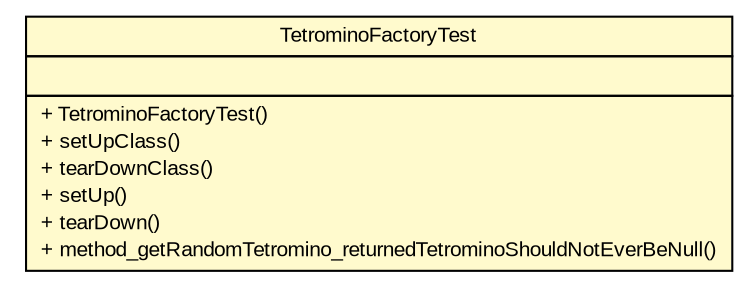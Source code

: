 #!/usr/local/bin/dot
#
# Class diagram 
# Generated by UMLGraph version R5_6 (http://www.umlgraph.org/)
#

digraph G {
	edge [fontname="arial",fontsize=10,labelfontname="arial",labelfontsize=10];
	node [fontname="arial",fontsize=10,shape=plaintext];
	nodesep=0.25;
	ranksep=0.5;
	// com.github.tilastokeskus.matertis.core.TetrominoFactoryTest
	c490 [label=<<table title="com.github.tilastokeskus.matertis.core.TetrominoFactoryTest" border="0" cellborder="1" cellspacing="0" cellpadding="2" port="p" bgcolor="lemonChiffon" href="./TetrominoFactoryTest.html">
		<tr><td><table border="0" cellspacing="0" cellpadding="1">
<tr><td align="center" balign="center"> TetrominoFactoryTest </td></tr>
		</table></td></tr>
		<tr><td><table border="0" cellspacing="0" cellpadding="1">
<tr><td align="left" balign="left">  </td></tr>
		</table></td></tr>
		<tr><td><table border="0" cellspacing="0" cellpadding="1">
<tr><td align="left" balign="left"> + TetrominoFactoryTest() </td></tr>
<tr><td align="left" balign="left"> + setUpClass() </td></tr>
<tr><td align="left" balign="left"> + tearDownClass() </td></tr>
<tr><td align="left" balign="left"> + setUp() </td></tr>
<tr><td align="left" balign="left"> + tearDown() </td></tr>
<tr><td align="left" balign="left"> + method_getRandomTetromino_returnedTetrominoShouldNotEverBeNull() </td></tr>
		</table></td></tr>
		</table>>, URL="./TetrominoFactoryTest.html", fontname="arial", fontcolor="black", fontsize=10.0];
}

